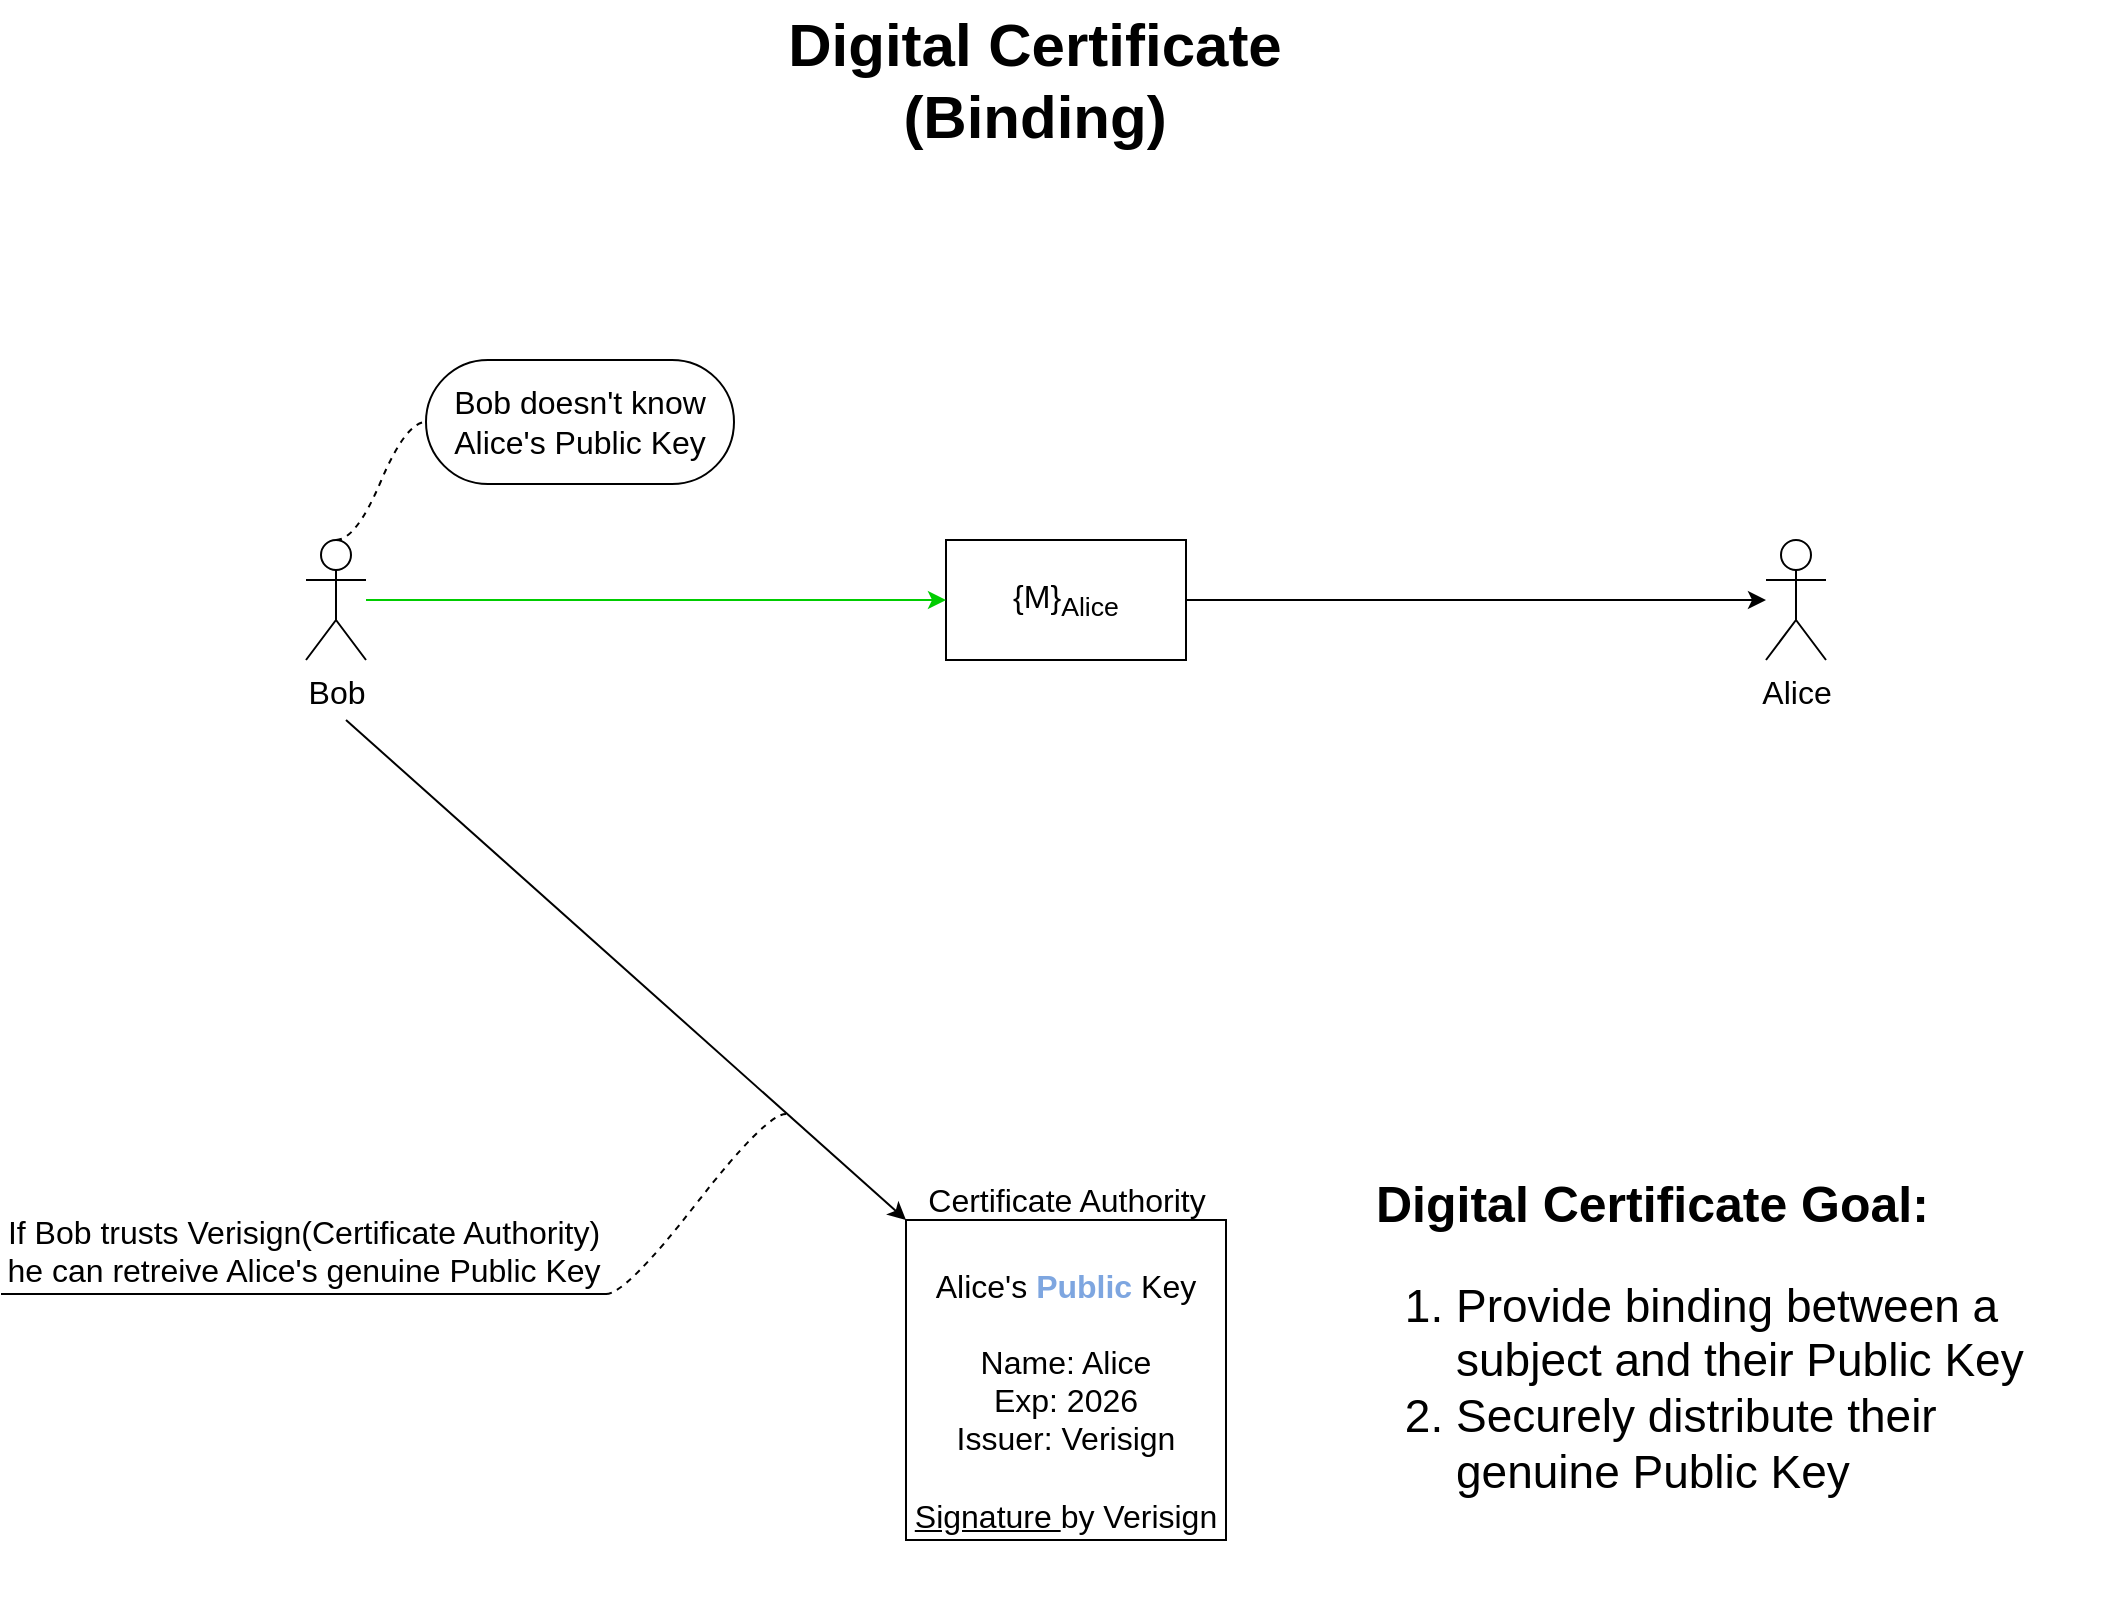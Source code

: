 <mxfile version="12.6.4" type="github">
  <diagram id="CQ3KaExliSfZ6187Da4M" name="Page-1">
    <mxGraphModel dx="1422" dy="745" grid="1" gridSize="10" guides="1" tooltips="1" connect="1" arrows="1" fold="1" page="1" pageScale="1" pageWidth="1169" pageHeight="827" math="0" shadow="0">
      <root>
        <mxCell id="0"/>
        <mxCell id="1" parent="0"/>
        <mxCell id="skK5ssZXJBMdEnIlcwYf-1" value="Digital Certificate&lt;br style=&quot;font-size: 30px&quot;&gt;(Binding)" style="text;html=1;align=center;verticalAlign=middle;resizable=0;points=[];autosize=1;fontSize=30;fontStyle=1" parent="1" vertex="1">
          <mxGeometry x="454" y="10" width="260" height="80" as="geometry"/>
        </mxCell>
        <mxCell id="skK5ssZXJBMdEnIlcwYf-6" value="&lt;font style=&quot;font-size: 16px&quot;&gt;Alice&#39;s&amp;nbsp;&lt;b style=&quot;font-size: 16px&quot;&gt;&lt;font color=&quot;#7ea6e0&quot; style=&quot;font-size: 16px&quot;&gt;Public &lt;/font&gt;&lt;/b&gt;Key&lt;br style=&quot;font-size: 16px&quot;&gt;&lt;br style=&quot;font-size: 16px&quot;&gt;Name: Alice&lt;br style=&quot;font-size: 16px&quot;&gt;Exp: 2026&lt;br style=&quot;font-size: 16px&quot;&gt;Issuer: Verisign&lt;br style=&quot;font-size: 16px&quot;&gt;&lt;br style=&quot;font-size: 16px&quot;&gt;&lt;u style=&quot;font-size: 16px&quot;&gt;Signature &lt;/u&gt;by Verisign&lt;/font&gt;" style="whiteSpace=wrap;html=1;aspect=fixed;fontSize=16;verticalAlign=bottom;" parent="1" vertex="1">
          <mxGeometry x="520" y="620" width="160" height="160" as="geometry"/>
        </mxCell>
        <mxCell id="skK5ssZXJBMdEnIlcwYf-9" value="Certificate Authority" style="text;html=1;align=center;verticalAlign=middle;resizable=0;points=[];autosize=1;fontSize=16;" parent="1" vertex="1">
          <mxGeometry x="525" y="600" width="150" height="20" as="geometry"/>
        </mxCell>
        <mxCell id="CNy7opXp-pg9T9ThWLyz-16" value="Bob" style="shape=umlActor;verticalLabelPosition=bottom;labelBackgroundColor=#ffffff;verticalAlign=top;html=1;outlineConnect=0;fontSize=16;" vertex="1" parent="1">
          <mxGeometry x="220" y="280" width="30" height="60" as="geometry"/>
        </mxCell>
        <mxCell id="CNy7opXp-pg9T9ThWLyz-17" value="{M}&lt;sub&gt;Alice&lt;/sub&gt;" style="rounded=0;whiteSpace=wrap;html=1;fontSize=16;" vertex="1" parent="1">
          <mxGeometry x="540" y="280" width="120" height="60" as="geometry"/>
        </mxCell>
        <mxCell id="CNy7opXp-pg9T9ThWLyz-18" value="Alice" style="shape=umlActor;verticalLabelPosition=bottom;labelBackgroundColor=#ffffff;verticalAlign=top;html=1;outlineConnect=0;fontSize=16;" vertex="1" parent="1">
          <mxGeometry x="950" y="280" width="30" height="60" as="geometry"/>
        </mxCell>
        <mxCell id="CNy7opXp-pg9T9ThWLyz-21" value="" style="endArrow=classic;html=1;fontSize=16;entryX=0;entryY=0.5;entryDx=0;entryDy=0;fillColor=#fff2cc;strokeColor=#00CC00;" edge="1" parent="1" source="CNy7opXp-pg9T9ThWLyz-16" target="CNy7opXp-pg9T9ThWLyz-17">
          <mxGeometry width="50" height="50" relative="1" as="geometry">
            <mxPoint x="370" y="850" as="sourcePoint"/>
            <mxPoint x="420" y="800" as="targetPoint"/>
          </mxGeometry>
        </mxCell>
        <mxCell id="CNy7opXp-pg9T9ThWLyz-22" value="" style="endArrow=classic;html=1;fontSize=16;exitX=1;exitY=0.5;exitDx=0;exitDy=0;" edge="1" parent="1" source="CNy7opXp-pg9T9ThWLyz-17" target="CNy7opXp-pg9T9ThWLyz-18">
          <mxGeometry width="50" height="50" relative="1" as="geometry">
            <mxPoint x="670" y="330" as="sourcePoint"/>
            <mxPoint x="810" y="330" as="targetPoint"/>
          </mxGeometry>
        </mxCell>
        <mxCell id="CNy7opXp-pg9T9ThWLyz-23" value="" style="endArrow=classic;html=1;fontSize=16;entryX=0;entryY=0;entryDx=0;entryDy=0;" edge="1" parent="1" target="skK5ssZXJBMdEnIlcwYf-6">
          <mxGeometry width="50" height="50" relative="1" as="geometry">
            <mxPoint x="240" y="370" as="sourcePoint"/>
            <mxPoint x="420" y="800" as="targetPoint"/>
          </mxGeometry>
        </mxCell>
        <mxCell id="CNy7opXp-pg9T9ThWLyz-26" value="If Bob trusts Verisign(Certificate Authority) he can retreive Alice&#39;s genuine Public Key" style="whiteSpace=wrap;html=1;shape=partialRectangle;top=0;left=0;bottom=1;right=0;points=[[0,1],[1,1]];strokeColor=#000000;fillColor=none;align=center;verticalAlign=bottom;routingCenterY=0.5;snapToPoint=1;container=1;recursiveResize=0;autosize=1;treeFolding=1;treeMoving=1;fontSize=16;" vertex="1" parent="1">
          <mxGeometry x="68" y="637" width="302" height="20" as="geometry"/>
        </mxCell>
        <mxCell id="CNy7opXp-pg9T9ThWLyz-27" value="" style="edgeStyle=entityRelationEdgeStyle;startArrow=none;endArrow=none;segment=10;curved=1;fontSize=16;exitX=1;exitY=1;exitDx=0;exitDy=0;dashed=1;" edge="1" parent="1" source="CNy7opXp-pg9T9ThWLyz-26">
          <mxGeometry relative="1" as="geometry">
            <mxPoint x="450" y="717" as="sourcePoint"/>
            <mxPoint x="460" y="567" as="targetPoint"/>
          </mxGeometry>
        </mxCell>
        <mxCell id="CNy7opXp-pg9T9ThWLyz-28" value="&lt;h1 style=&quot;font-size: 25px&quot;&gt;&lt;font style=&quot;font-size: 25px&quot;&gt;Digital Certificate Goal:&lt;/font&gt;&lt;/h1&gt;&lt;div style=&quot;font-size: 23px&quot;&gt;&lt;ol&gt;&lt;li&gt;&lt;span&gt;Provide binding between a subject and their Public Key&lt;/span&gt;&lt;/li&gt;&lt;li&gt;&lt;span&gt;Securely&amp;nbsp;distribute their genuine Public Key&lt;/span&gt;&lt;/li&gt;&lt;/ol&gt;&lt;/div&gt;" style="text;html=1;strokeColor=none;fillColor=none;spacing=5;spacingTop=-20;whiteSpace=wrap;overflow=hidden;rounded=0;fontSize=16;" vertex="1" parent="1">
          <mxGeometry x="750" y="590" width="370" height="220" as="geometry"/>
        </mxCell>
        <mxCell id="CNy7opXp-pg9T9ThWLyz-32" value="Bob doesn&#39;t know Alice&#39;s Public Key" style="whiteSpace=wrap;html=1;rounded=1;arcSize=50;align=center;verticalAlign=middle;container=1;recursiveResize=0;strokeWidth=1;autosize=1;spacing=4;treeFolding=1;treeMoving=1;fontSize=16;" vertex="1" parent="1">
          <mxGeometry x="280" y="190" width="154" height="62" as="geometry"/>
        </mxCell>
        <mxCell id="CNy7opXp-pg9T9ThWLyz-33" value="" style="edgeStyle=entityRelationEdgeStyle;startArrow=none;endArrow=none;segment=10;curved=1;fontSize=16;exitX=0.5;exitY=0;exitDx=0;exitDy=0;exitPerimeter=0;dashed=1;" edge="1" target="CNy7opXp-pg9T9ThWLyz-32" parent="1" source="CNy7opXp-pg9T9ThWLyz-16">
          <mxGeometry relative="1" as="geometry">
            <mxPoint x="290" y="250" as="sourcePoint"/>
          </mxGeometry>
        </mxCell>
      </root>
    </mxGraphModel>
  </diagram>
</mxfile>
